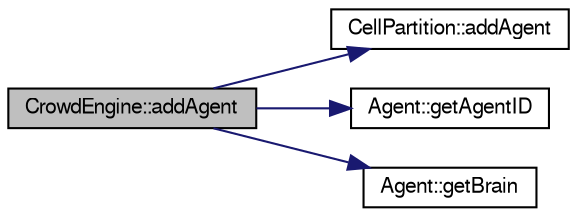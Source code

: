 digraph "CrowdEngine::addAgent"
{
  edge [fontname="FreeSans",fontsize="10",labelfontname="FreeSans",labelfontsize="10"];
  node [fontname="FreeSans",fontsize="10",shape=record];
  rankdir="LR";
  Node1 [label="CrowdEngine::addAgent",height=0.2,width=0.4,color="black", fillcolor="grey75", style="filled" fontcolor="black"];
  Node1 -> Node2 [color="midnightblue",fontsize="10",style="solid",fontname="FreeSans"];
  Node2 [label="CellPartition::addAgent",height=0.2,width=0.4,color="black", fillcolor="white", style="filled",URL="$class_cell_partition.html#aa9e2e1244bb0009b298b6ae5ab6d4e2f",tooltip="Add _agent to the cell partition. "];
  Node1 -> Node3 [color="midnightblue",fontsize="10",style="solid",fontname="FreeSans"];
  Node3 [label="Agent::getAgentID",height=0.2,width=0.4,color="black", fillcolor="white", style="filled",URL="$class_agent.html#a0dc6f9fdb722fddfc12c20806f062cd0"];
  Node1 -> Node4 [color="midnightblue",fontsize="10",style="solid",fontname="FreeSans"];
  Node4 [label="Agent::getBrain",height=0.2,width=0.4,color="black", fillcolor="white", style="filled",URL="$class_agent.html#a2c7cb38b2b5b861123eed015cd0d6ae2"];
}

